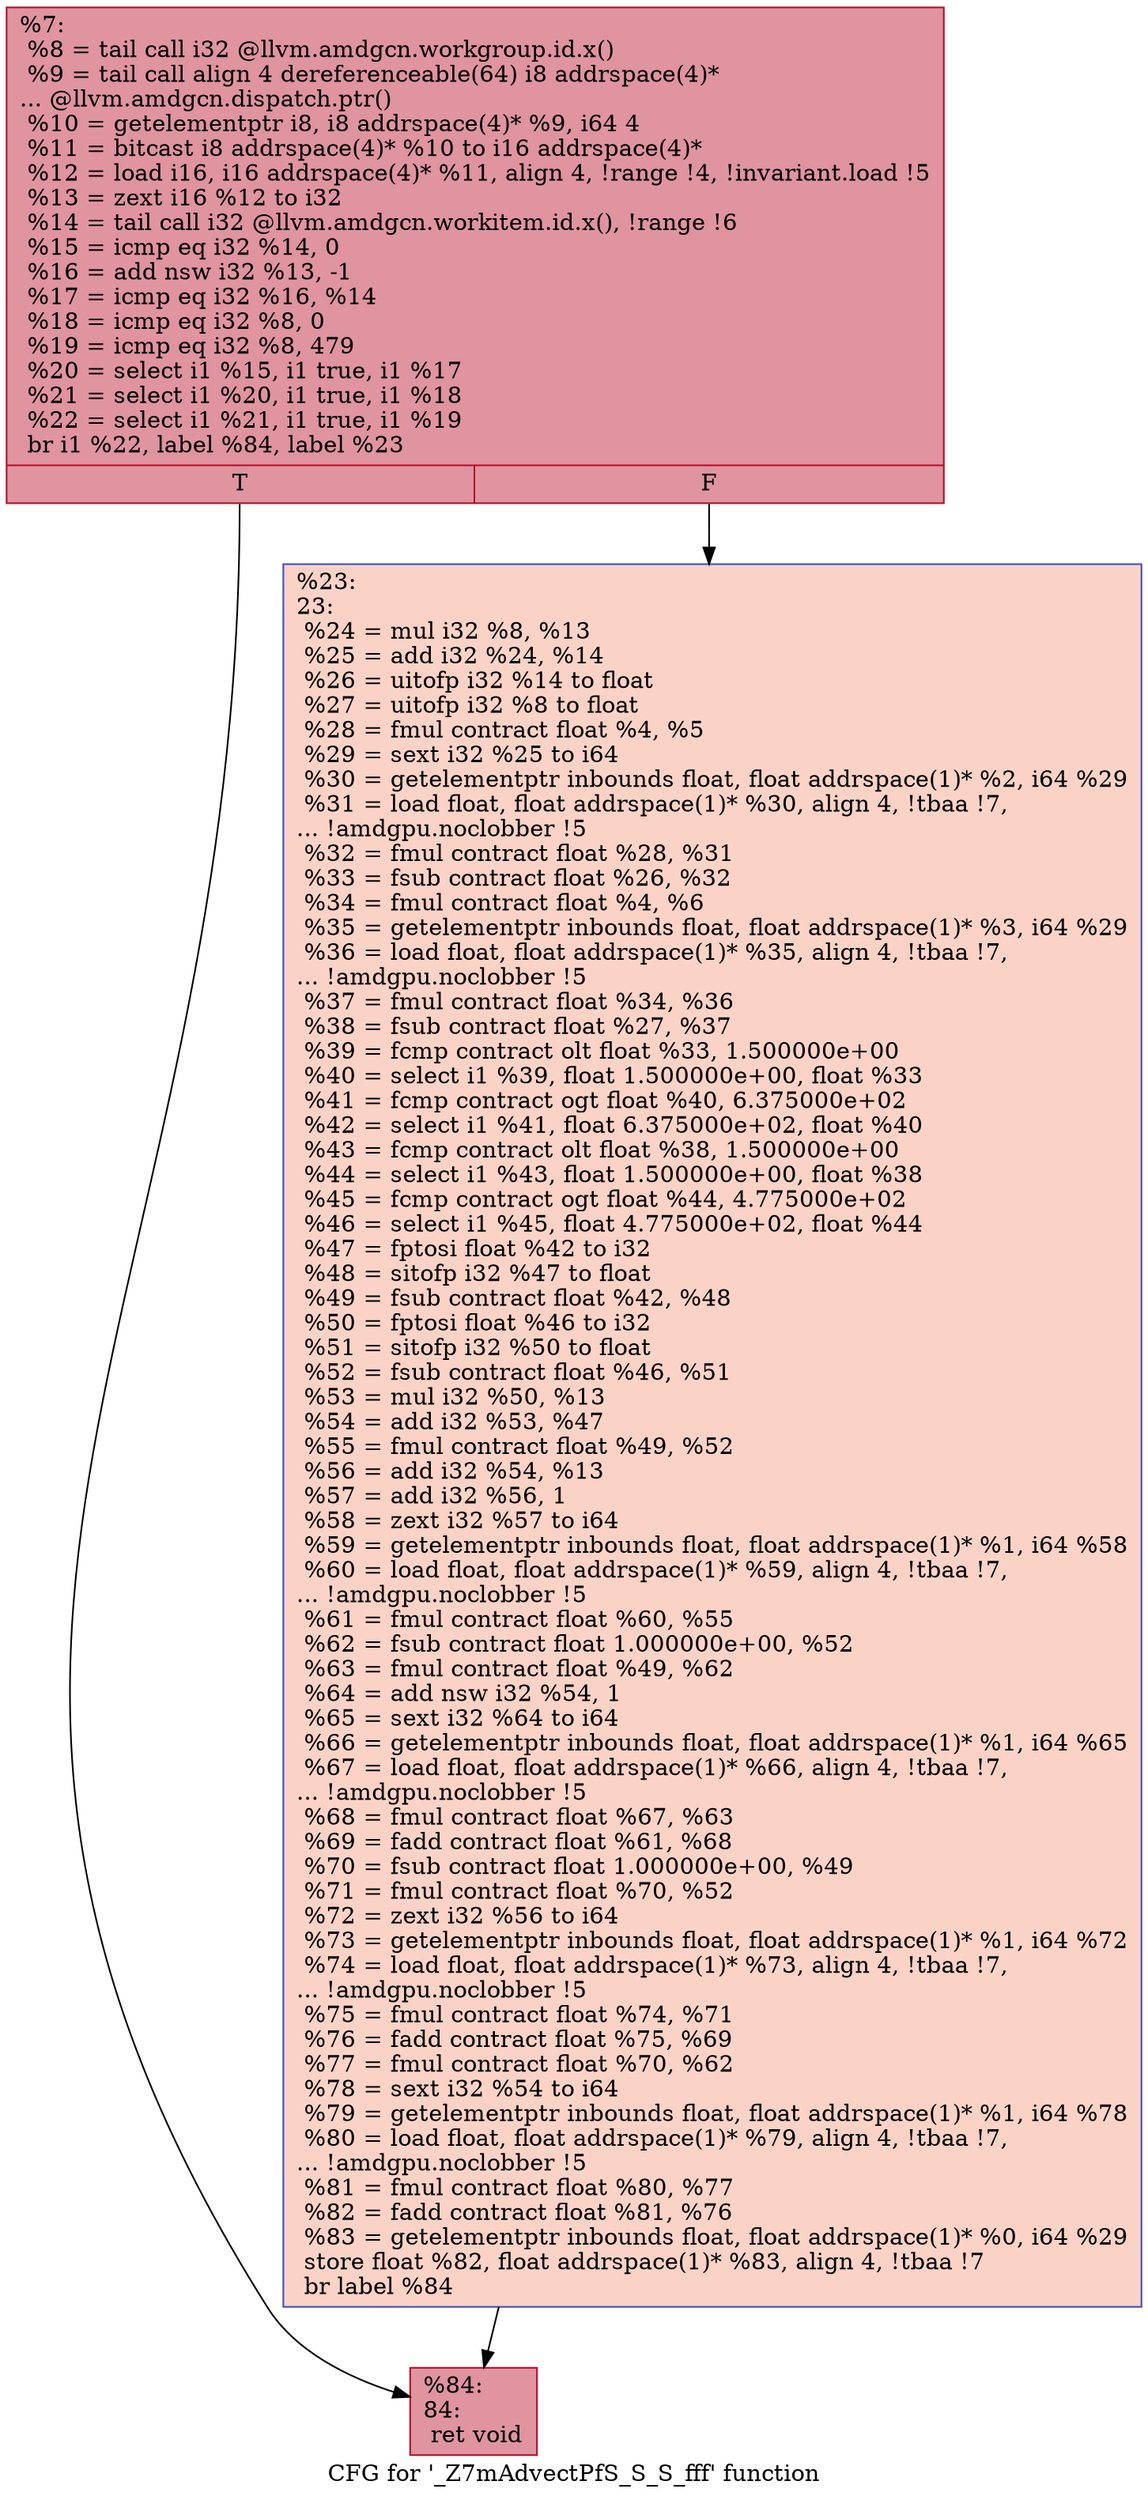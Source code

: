 digraph "CFG for '_Z7mAdvectPfS_S_S_fff' function" {
	label="CFG for '_Z7mAdvectPfS_S_S_fff' function";

	Node0x6063b30 [shape=record,color="#b70d28ff", style=filled, fillcolor="#b70d2870",label="{%7:\l  %8 = tail call i32 @llvm.amdgcn.workgroup.id.x()\l  %9 = tail call align 4 dereferenceable(64) i8 addrspace(4)*\l... @llvm.amdgcn.dispatch.ptr()\l  %10 = getelementptr i8, i8 addrspace(4)* %9, i64 4\l  %11 = bitcast i8 addrspace(4)* %10 to i16 addrspace(4)*\l  %12 = load i16, i16 addrspace(4)* %11, align 4, !range !4, !invariant.load !5\l  %13 = zext i16 %12 to i32\l  %14 = tail call i32 @llvm.amdgcn.workitem.id.x(), !range !6\l  %15 = icmp eq i32 %14, 0\l  %16 = add nsw i32 %13, -1\l  %17 = icmp eq i32 %16, %14\l  %18 = icmp eq i32 %8, 0\l  %19 = icmp eq i32 %8, 479\l  %20 = select i1 %15, i1 true, i1 %17\l  %21 = select i1 %20, i1 true, i1 %18\l  %22 = select i1 %21, i1 true, i1 %19\l  br i1 %22, label %84, label %23\l|{<s0>T|<s1>F}}"];
	Node0x6063b30:s0 -> Node0x6065e20;
	Node0x6063b30:s1 -> Node0x6065eb0;
	Node0x6065eb0 [shape=record,color="#3d50c3ff", style=filled, fillcolor="#f59c7d70",label="{%23:\l23:                                               \l  %24 = mul i32 %8, %13\l  %25 = add i32 %24, %14\l  %26 = uitofp i32 %14 to float\l  %27 = uitofp i32 %8 to float\l  %28 = fmul contract float %4, %5\l  %29 = sext i32 %25 to i64\l  %30 = getelementptr inbounds float, float addrspace(1)* %2, i64 %29\l  %31 = load float, float addrspace(1)* %30, align 4, !tbaa !7,\l... !amdgpu.noclobber !5\l  %32 = fmul contract float %28, %31\l  %33 = fsub contract float %26, %32\l  %34 = fmul contract float %4, %6\l  %35 = getelementptr inbounds float, float addrspace(1)* %3, i64 %29\l  %36 = load float, float addrspace(1)* %35, align 4, !tbaa !7,\l... !amdgpu.noclobber !5\l  %37 = fmul contract float %34, %36\l  %38 = fsub contract float %27, %37\l  %39 = fcmp contract olt float %33, 1.500000e+00\l  %40 = select i1 %39, float 1.500000e+00, float %33\l  %41 = fcmp contract ogt float %40, 6.375000e+02\l  %42 = select i1 %41, float 6.375000e+02, float %40\l  %43 = fcmp contract olt float %38, 1.500000e+00\l  %44 = select i1 %43, float 1.500000e+00, float %38\l  %45 = fcmp contract ogt float %44, 4.775000e+02\l  %46 = select i1 %45, float 4.775000e+02, float %44\l  %47 = fptosi float %42 to i32\l  %48 = sitofp i32 %47 to float\l  %49 = fsub contract float %42, %48\l  %50 = fptosi float %46 to i32\l  %51 = sitofp i32 %50 to float\l  %52 = fsub contract float %46, %51\l  %53 = mul i32 %50, %13\l  %54 = add i32 %53, %47\l  %55 = fmul contract float %49, %52\l  %56 = add i32 %54, %13\l  %57 = add i32 %56, 1\l  %58 = zext i32 %57 to i64\l  %59 = getelementptr inbounds float, float addrspace(1)* %1, i64 %58\l  %60 = load float, float addrspace(1)* %59, align 4, !tbaa !7,\l... !amdgpu.noclobber !5\l  %61 = fmul contract float %60, %55\l  %62 = fsub contract float 1.000000e+00, %52\l  %63 = fmul contract float %49, %62\l  %64 = add nsw i32 %54, 1\l  %65 = sext i32 %64 to i64\l  %66 = getelementptr inbounds float, float addrspace(1)* %1, i64 %65\l  %67 = load float, float addrspace(1)* %66, align 4, !tbaa !7,\l... !amdgpu.noclobber !5\l  %68 = fmul contract float %67, %63\l  %69 = fadd contract float %61, %68\l  %70 = fsub contract float 1.000000e+00, %49\l  %71 = fmul contract float %70, %52\l  %72 = zext i32 %56 to i64\l  %73 = getelementptr inbounds float, float addrspace(1)* %1, i64 %72\l  %74 = load float, float addrspace(1)* %73, align 4, !tbaa !7,\l... !amdgpu.noclobber !5\l  %75 = fmul contract float %74, %71\l  %76 = fadd contract float %75, %69\l  %77 = fmul contract float %70, %62\l  %78 = sext i32 %54 to i64\l  %79 = getelementptr inbounds float, float addrspace(1)* %1, i64 %78\l  %80 = load float, float addrspace(1)* %79, align 4, !tbaa !7,\l... !amdgpu.noclobber !5\l  %81 = fmul contract float %80, %77\l  %82 = fadd contract float %81, %76\l  %83 = getelementptr inbounds float, float addrspace(1)* %0, i64 %29\l  store float %82, float addrspace(1)* %83, align 4, !tbaa !7\l  br label %84\l}"];
	Node0x6065eb0 -> Node0x6065e20;
	Node0x6065e20 [shape=record,color="#b70d28ff", style=filled, fillcolor="#b70d2870",label="{%84:\l84:                                               \l  ret void\l}"];
}
